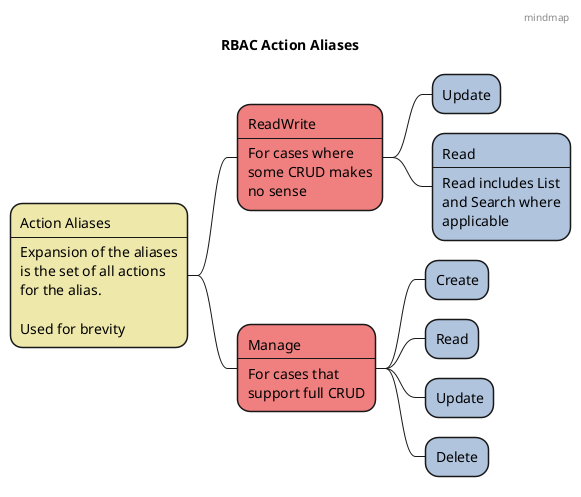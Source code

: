 @startmindmap rbac-permission-aliases-mindmap
header mindmap
title RBAC Action Aliases
<style>
mindmapDiagram {
    :depth(0) {
        BackgroundColor PaleGoldenRod
    }

    :depth(1) {
        BackgroundColor LightCoral
    }

    :depth(2) {
        BackgroundColor LightSteelBlue
    }

    :depth(3) {
        BackgroundColor PaleGoldenRod
    }
}
</style>
' Action Aliases Start
*:Action Aliases
----
Expansion of the aliases
is the set of all actions
for the alias.

Used for brevity;

**:ReadWrite
----
For cases where
some CRUD makes
no sense;
*** Update
***:Read
----
Read includes List
and Search where
applicable;

**:Manage
----
For cases that
support full CRUD;
*** Create
*** Read
*** Update
*** Delete
' Action Aliases End
@endmindmap